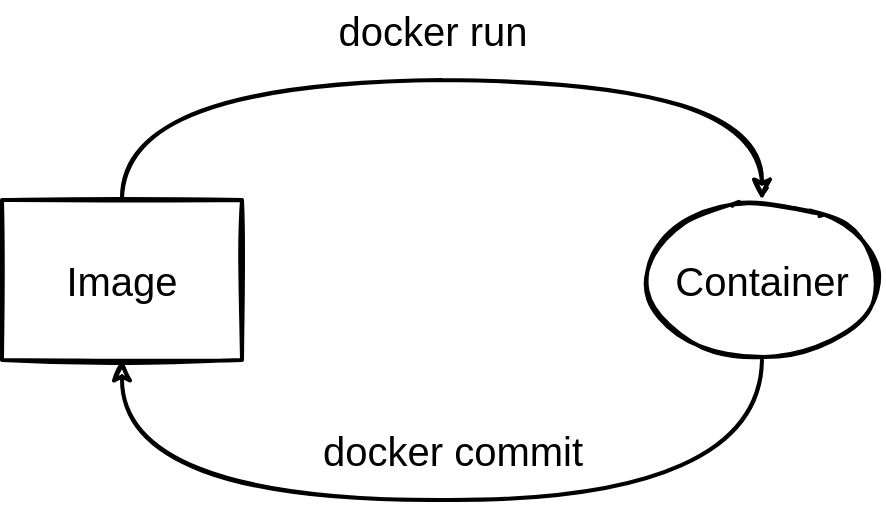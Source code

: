 <mxfile>
    <diagram id="92abQzklLNLZD7VZ1JZy" name="Image &amp; Container">
        <mxGraphModel dx="647" dy="515" grid="1" gridSize="10" guides="1" tooltips="1" connect="1" arrows="1" fold="1" page="1" pageScale="1" pageWidth="850" pageHeight="1100" math="0" shadow="0">
            <root>
                <mxCell id="Btj9pe5BodG6ejHAoIuq-0"/>
                <mxCell id="Btj9pe5BodG6ejHAoIuq-1" parent="Btj9pe5BodG6ejHAoIuq-0"/>
                <mxCell id="Btj9pe5BodG6ejHAoIuq-2" value="Image" style="rounded=0;whiteSpace=wrap;html=1;fontSize=20;strokeWidth=2;sketch=1;" vertex="1" parent="Btj9pe5BodG6ejHAoIuq-1">
                    <mxGeometry x="120" y="200" width="120" height="80" as="geometry"/>
                </mxCell>
                <mxCell id="VYT8Np_4-x8ShS1qi8DK-1" value="Container" style="ellipse;whiteSpace=wrap;html=1;fontSize=20;strokeWidth=2;sketch=1;" vertex="1" parent="Btj9pe5BodG6ejHAoIuq-1">
                    <mxGeometry x="440" y="200" width="120" height="80" as="geometry"/>
                </mxCell>
                <mxCell id="VYT8Np_4-x8ShS1qi8DK-3" value="" style="edgeStyle=segmentEdgeStyle;endArrow=classic;html=1;labelBorderColor=none;sketch=1;fontSize=20;curved=1;strokeWidth=2;" edge="1" parent="Btj9pe5BodG6ejHAoIuq-1" source="VYT8Np_4-x8ShS1qi8DK-1" target="Btj9pe5BodG6ejHAoIuq-2">
                    <mxGeometry width="50" height="50" relative="1" as="geometry">
                        <mxPoint x="280" y="460" as="sourcePoint"/>
                        <mxPoint x="330" y="410" as="targetPoint"/>
                        <Array as="points">
                            <mxPoint x="500" y="350"/>
                            <mxPoint x="180" y="350"/>
                        </Array>
                    </mxGeometry>
                </mxCell>
                <mxCell id="VYT8Np_4-x8ShS1qi8DK-4" value="docker commit" style="text;html=1;align=center;verticalAlign=middle;resizable=0;points=[];autosize=1;strokeColor=none;fillColor=none;fontSize=20;sketch=1;" vertex="1" parent="Btj9pe5BodG6ejHAoIuq-1">
                    <mxGeometry x="270" y="310" width="150" height="30" as="geometry"/>
                </mxCell>
                <mxCell id="VYT8Np_4-x8ShS1qi8DK-6" value="" style="edgeStyle=segmentEdgeStyle;endArrow=classic;html=1;labelBorderColor=none;sketch=1;fontSize=20;curved=1;entryX=0.5;entryY=0;entryDx=0;entryDy=0;exitX=0.5;exitY=0;exitDx=0;exitDy=0;strokeWidth=2;" edge="1" parent="Btj9pe5BodG6ejHAoIuq-1" source="Btj9pe5BodG6ejHAoIuq-2" target="VYT8Np_4-x8ShS1qi8DK-1">
                    <mxGeometry width="50" height="50" relative="1" as="geometry">
                        <mxPoint x="660" y="355" as="sourcePoint"/>
                        <mxPoint x="340" y="355" as="targetPoint"/>
                        <Array as="points">
                            <mxPoint x="180" y="140"/>
                            <mxPoint x="500" y="140"/>
                        </Array>
                    </mxGeometry>
                </mxCell>
                <mxCell id="VYT8Np_4-x8ShS1qi8DK-7" value="docker run" style="text;html=1;align=center;verticalAlign=middle;resizable=0;points=[];autosize=1;strokeColor=none;fillColor=none;fontSize=20;sketch=1;" vertex="1" parent="Btj9pe5BodG6ejHAoIuq-1">
                    <mxGeometry x="280" y="100" width="110" height="30" as="geometry"/>
                </mxCell>
            </root>
        </mxGraphModel>
    </diagram>
    <diagram id="cfA1tXhC6Zg90fxzlwIV" name="image">
        <mxGraphModel dx="647" dy="515" grid="1" gridSize="10" guides="1" tooltips="1" connect="1" arrows="1" fold="1" page="1" pageScale="1" pageWidth="850" pageHeight="1100" math="0" shadow="0">
            <root>
                <mxCell id="iaQgJnYDJIo_foU5oVuC-0"/>
                <mxCell id="iaQgJnYDJIo_foU5oVuC-1" parent="iaQgJnYDJIo_foU5oVuC-0"/>
                <mxCell id="bPh4TyzIMpW3PWGrcr5z-0" value="Image" style="rounded=0;whiteSpace=wrap;html=1;fontSize=18;fillColor=#fa6800;fontColor=#000000;strokeColor=#C73500;fontStyle=0" vertex="1" parent="iaQgJnYDJIo_foU5oVuC-1">
                    <mxGeometry x="80" y="160" width="120" height="80" as="geometry"/>
                </mxCell>
                <mxCell id="bPh4TyzIMpW3PWGrcr5z-1" value="" style="shape=cross;whiteSpace=wrap;html=1;fillColor=#2A2A2A;" vertex="1" parent="iaQgJnYDJIo_foU5oVuC-1">
                    <mxGeometry x="520" y="160" width="80" height="80" as="geometry"/>
                </mxCell>
                <mxCell id="bPh4TyzIMpW3PWGrcr5z-2" value="" style="rounded=0;whiteSpace=wrap;html=1;fillColor=#2A2A2A;" vertex="1" parent="iaQgJnYDJIo_foU5oVuC-1">
                    <mxGeometry x="240" y="170" width="80" height="20" as="geometry"/>
                </mxCell>
                <mxCell id="bPh4TyzIMpW3PWGrcr5z-3" value="" style="rounded=0;whiteSpace=wrap;html=1;fillColor=#2A2A2A;" vertex="1" parent="iaQgJnYDJIo_foU5oVuC-1">
                    <mxGeometry x="240" y="210" width="80" height="20" as="geometry"/>
                </mxCell>
                <mxCell id="bPh4TyzIMpW3PWGrcr5z-4" value="Image de&lt;br style=&quot;font-size: 18px;&quot;&gt;base" style="rounded=0;whiteSpace=wrap;html=1;fontSize=18;fillColor=#a20025;fontColor=#ffffff;strokeColor=#6F0000;fontStyle=0" vertex="1" parent="iaQgJnYDJIo_foU5oVuC-1">
                    <mxGeometry x="360" y="160" width="120" height="80" as="geometry"/>
                </mxCell>
                <mxCell id="bPh4TyzIMpW3PWGrcr5z-9" value="Spec" style="rounded=0;whiteSpace=wrap;html=1;fontSize=18;fillColor=#e3c800;fontColor=#000000;strokeColor=#B09500;fontStyle=0" vertex="1" parent="iaQgJnYDJIo_foU5oVuC-1">
                    <mxGeometry x="640" y="160" width="120" height="80" as="geometry"/>
                </mxCell>
                <mxCell id="qlkrgUQdRSDWwP2VX551-10" value="&lt;span style=&quot;font-size: 18px;&quot;&gt;....&lt;br style=&quot;font-size: 18px;&quot;&gt;....&lt;br style=&quot;font-size: 18px;&quot;&gt;....&lt;br style=&quot;font-size: 18px;&quot;&gt;....&lt;/span&gt;" style="rounded=0;whiteSpace=wrap;html=1;fontSize=18;strokeWidth=2;align=left;spacingLeft=4;verticalAlign=top;fontColor=#A20025;fillColor=#2A2A2A;fontStyle=0" vertex="1" parent="iaQgJnYDJIo_foU5oVuC-1">
                    <mxGeometry x="360" y="280" width="80" height="110" as="geometry"/>
                </mxCell>
                <mxCell id="qlkrgUQdRSDWwP2VX551-11" value="&lt;span style=&quot;font-size: 18px;&quot;&gt;....&lt;br style=&quot;font-size: 18px;&quot;&gt;....&lt;/span&gt;" style="rounded=0;whiteSpace=wrap;html=1;fontSize=18;strokeWidth=2;align=left;spacingLeft=4;verticalAlign=top;fontColor=#E3C800;fillColor=#2A2A2A;fontStyle=0" vertex="1" parent="iaQgJnYDJIo_foU5oVuC-1">
                    <mxGeometry x="640" y="280" width="80" height="70" as="geometry"/>
                </mxCell>
                <mxCell id="qlkrgUQdRSDWwP2VX551-12" value="&lt;span style=&quot;font-size: 18px;&quot;&gt;....&lt;br style=&quot;font-size: 18px;&quot;&gt;....&lt;br style=&quot;font-size: 18px;&quot;&gt;....&lt;br style=&quot;font-size: 18px;&quot;&gt;....&lt;br style=&quot;font-size: 18px;&quot;&gt;&lt;span style=&quot;color: rgb(227, 200, 0); font-size: 18px;&quot;&gt;....&lt;/span&gt;&lt;br style=&quot;color: rgb(227, 200, 0); font-size: 18px;&quot;&gt;&lt;span style=&quot;color: rgb(227, 200, 0); font-size: 18px;&quot;&gt;....&lt;/span&gt;&lt;/span&gt;" style="rounded=0;whiteSpace=wrap;html=1;fontSize=18;strokeWidth=2;align=left;spacingLeft=4;verticalAlign=top;fontColor=#A20025;fillColor=#2A2A2A;fontStyle=0" vertex="1" parent="iaQgJnYDJIo_foU5oVuC-1">
                    <mxGeometry x="80" y="280" width="80" height="150" as="geometry"/>
                </mxCell>
            </root>
        </mxGraphModel>
    </diagram>
    <diagram id="pCnUiYjsbD9vnTKrtvwT" name="containers_idea">
        <mxGraphModel dx="647" dy="515" grid="1" gridSize="10" guides="1" tooltips="1" connect="1" arrows="1" fold="1" page="1" pageScale="1" pageWidth="850" pageHeight="1100" math="0" shadow="0">
            <root>
                <mxCell id="0"/>
                <mxCell id="1" parent="0"/>
                <mxCell id="9" value="&lt;b&gt;Création rapide&lt;/b&gt;&lt;br&gt;&lt;i&gt;Construction à la base&lt;br&gt;d'une image existante ?&lt;/i&gt;" style="ellipse;shape=cloud;whiteSpace=wrap;html=1;fillColor=#e3c800;fontColor=#000000;strokeColor=#B09500;" parent="1" vertex="1">
                    <mxGeometry x="475" y="350" width="210" height="110" as="geometry"/>
                </mxCell>
                <mxCell id="17" style="edgeStyle=none;html=1;endArrow=none;endFill=0;dashed=1;" parent="1" source="11" target="16" edge="1">
                    <mxGeometry relative="1" as="geometry"/>
                </mxCell>
                <mxCell id="18" style="edgeStyle=none;html=1;dashed=1;endArrow=none;endFill=0;" parent="1" source="11" target="13" edge="1">
                    <mxGeometry relative="1" as="geometry"/>
                </mxCell>
                <mxCell id="19" style="edgeStyle=none;html=1;dashed=1;endArrow=none;endFill=0;" parent="1" source="11" target="15" edge="1">
                    <mxGeometry relative="1" as="geometry"/>
                </mxCell>
                <mxCell id="20" style="edgeStyle=none;html=1;dashed=1;endArrow=none;endFill=0;" parent="1" source="11" target="9" edge="1">
                    <mxGeometry relative="1" as="geometry"/>
                </mxCell>
                <mxCell id="11" value="&lt;span style=&quot;font-size: 14px;&quot;&gt;Solution de Virtualisation&lt;/span&gt;" style="ellipse;whiteSpace=wrap;html=1;fontStyle=1;fillColor=#1ba1e2;fontColor=#ffffff;strokeColor=#006EAF;fontSize=14;" parent="1" vertex="1">
                    <mxGeometry x="310" y="220" width="150" height="90" as="geometry"/>
                </mxCell>
                <mxCell id="13" value="&lt;b&gt;Légere&lt;/b&gt;&lt;br&gt;&lt;i&gt;Pas un système&lt;br&gt;d'exploiation complet ?&lt;/i&gt;" style="ellipse;shape=cloud;whiteSpace=wrap;html=1;fillColor=#e3c800;fontColor=#000000;strokeColor=#B09500;" parent="1" vertex="1">
                    <mxGeometry x="70" y="140" width="180" height="100" as="geometry"/>
                </mxCell>
                <mxCell id="21" style="edgeStyle=none;html=1;dashed=1;endArrow=none;endFill=0;" parent="1" source="14" target="11" edge="1">
                    <mxGeometry relative="1" as="geometry"/>
                </mxCell>
                <mxCell id="14" value="&lt;span&gt;&lt;b&gt;Isolation&lt;/b&gt;&lt;/span&gt;&lt;br&gt;&lt;span&gt;&lt;i&gt;Les namespaces&lt;br&gt;dans linux ?&lt;/i&gt;&lt;/span&gt;" style="ellipse;shape=cloud;whiteSpace=wrap;html=1;fillColor=#e3c800;fontColor=#000000;strokeColor=#B09500;" parent="1" vertex="1">
                    <mxGeometry x="295" y="60" width="180" height="100" as="geometry"/>
                </mxCell>
                <mxCell id="15" value="&lt;span&gt;&lt;b&gt;Hyperviseur&lt;/b&gt;&lt;/span&gt;&lt;br&gt;&lt;span&gt;&lt;i&gt;Utiliser les ressources&lt;br&gt;du système ?&lt;/i&gt;&lt;/span&gt;" style="ellipse;shape=cloud;whiteSpace=wrap;html=1;fillColor=#e3c800;fontColor=#000000;strokeColor=#B09500;" parent="1" vertex="1">
                    <mxGeometry x="100" y="340" width="200" height="100" as="geometry"/>
                </mxCell>
                <mxCell id="16" value="&lt;span&gt;&lt;b&gt;Démarrage rapide&lt;/b&gt;&lt;br&gt;&lt;i&gt;Un service par instance?&lt;/i&gt;&lt;br&gt;&lt;/span&gt;" style="ellipse;shape=cloud;whiteSpace=wrap;html=1;fillColor=#e3c800;fontColor=#000000;strokeColor=#B09500;" parent="1" vertex="1">
                    <mxGeometry x="520" y="160" width="210" height="100" as="geometry"/>
                </mxCell>
            </root>
        </mxGraphModel>
    </diagram>
</mxfile>